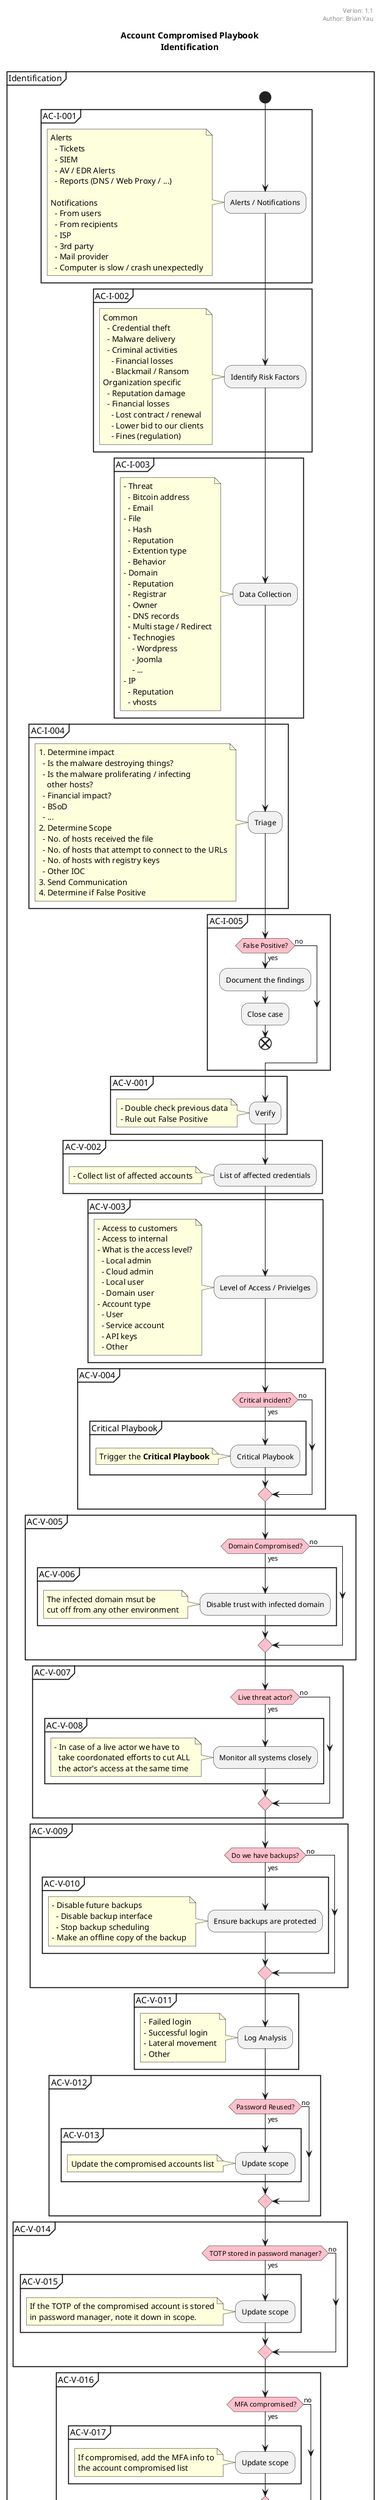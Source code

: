 @startuml "Account Compromised Playbook - Identification"
header Verion: 1.1\nAuthor: Brian Yau

title "Account Compromised Playbook\nIdentification\n"

partition "Identification" {

start

  group [AC-I-001]
    :Alerts / Notifications;
    note
      Alerts
        - Tickets
        - SIEM
        - AV / EDR Alerts
        - Reports (DNS / Web Proxy / ...)

      Notifications
        - From users
        - From recipients
        - ISP
        - 3rd party
        - Mail provider
        - Computer is slow / crash unexpectedly
    endnote
  endgroup

group [AC-I-002]
  :Identify Risk Factors;
  note
    Common
      - Credential theft
      - Malware delivery
      - Criminal activities
        - Financial losses
        - Blackmail / Ransom
    Organization specific
      - Reputation damage
      - Financial losses
        - Lost contract / renewal
        - Lower bid to our clients
        - Fines (regulation)
  endnote
endgroup

group [AC-I-003]
  :Data Collection;
  note
    - Threat
      - Bitcoin address
      - Email
    - File
      - Hash
      - Reputation
      - Extention type
      - Behavior
    - Domain
      - Reputation
      - Registrar
      - Owner
      - DNS records
      - Multi stage / Redirect
      - Technogies
        - Wordpress
        - Joomla
        - ... 
    - IP
      - Reputation
      - vhosts
  endnote
endgroup

group [AC-I-004]
  :Triage;
  note
    1. Determine impact
      - Is the malware destroying things?
      - Is the malware proliferating / infecting
        other hosts?
      - Financial impact?
      - BSoD
      - ...
    2. Determine Scope
      - No. of hosts received the file
      - No. of hosts that attempt to connect to the URLs
      - No. of hosts with registry keys
      - Other IOC
    3. Send Communication
    4. Determine if False Positive
  endnote
endgroup

group [AC-I-005]
  #pink:if (False Positive?) then (yes)
    :Document the findings;
    :Close case;
    end
  else (no)
  endif
endgroup

group [AC-V-001]
  :Verify;
  note
    - Double check previous data
    - Rule out False Positive
  endnote
endgroup

group [AC-V-002]
  :List of affected credentials;
  note
    - Collect list of affected accounts
  endnote
endgroup

group [AC-V-003]
  :Level of Access / Privielges;

  note
    - Access to customers
    - Access to internal
    - What is the access level?
      - Local admin
      - Cloud admin
      - Local user
      - Domain user
    - Account type
      - User
      - Service account
      - API keys
      - Other
  endnote
endgroup

group [AC-V-004]
  #pink:if (Critical incident?) then (yes)
    group Critical Playbook
      :Critical Playbook;
      note
        Trigger the **Critical Playbook**
      endnote
    endgroup
  else (no)
  endif
endgroup

group [AC-V-005]
  #pink:if (Domain Compromised?) then (yes)
    group [AC-V-006]
      :Disable trust with infected domain;
      note
        The infected domain msut be 
        cut off from any other environment
      endnote
    endgroup
  else (no)
  endif
endgroup

group [AC-V-007]
  #pink:if (Live threat actor?) then (yes)
    group [AC-V-008]
      :Monitor all systems closely;
      note
        - In case of a live actor we have to 
          take coordonated efforts to cut ALL 
          the actor's access at the same time
      endnote
    endgroup
  else (no)
  endif
endgroup

group [AC-V-009]
  #pink:if (Do we have backups?) then (yes)
    group [AC-V-010]
      :Ensure backups are protected;
      note
        - Disable future backups
          - Disable backup interface
          - Stop backup scheduling
        - Make an offline copy of the backup
      endnote
    endgroup
  else (no)
  endif
endgroup

group [AC-V-011]
  :Log Analysis;
  note
    - Failed login
    - Successful login
    - Lateral movement
    - Other
  endnote
endgroup

group [AC-V-012]
  #pink:if (Password Reused?) then (yes)
    group [AC-V-013]
      :Update scope;
      note
        Update the compromised accounts list
      endnote
    endgroup
  else (no)
  endif
endgroup

group [AC-V-014]
  #pink:if(TOTP stored in password manager?) then (yes)
    group [AC-V-015]
      :Update scope;
      note
        If the TOTP of the compromised account is stored
        in password manager, note it down in scope.
      endnote
    endgroup
  else (no)
  endif
endgroup

group [AC-V-016]
  #pink:if (MFA compromised?) then (yes)
    group [AC-V-017]
      :Update scope;
      note
        If compromised, add the MFA info to
        the account compromised list
      endnote
    endgroup
  else (no)
  endif
endgroup

group [AC-V-018]
  #pink:if (Data exfiltration?) then (yes)
    group "DLP playbook"
      :DLP playbook;
      note
        Trigger the DLP playbook
      endnote
    endgroup
  else (no)
  endif
endgroup

group [AC-V-019]
  #pink:if (All affected accounts and domain identified?) then (no)
    group [AC-V-020]
      :Update scope;
      note
        Update lists of affected:
          - Data
          - Endpoints
          - Company entities
          - Clients
      endnote
    endgroup

    group [AC-V-021]
      :Scope Validation;
      note
        - New signs of data encrypted
        - Search customers environment
        - Search endpoints for IOCs with EDR
        - Search firewall/proxy/DNS logs for IOCs
      endnote
      :Go back to [AC-I-001];
      end
    endgroup
  else (yes)
  endif
endgroup

group [AC-V-022]
  #pink:if (Do we need external help?) then (yes)
    group [AC-V-023]
      #pink:if (Do we need technical help?) then (yes)
        group [AC-V-024]
          :Contact IR professional services;
        endgroup
      else (no)
      endif
    endgroup

    group [AC-V-025]
      #pink:if (Do we need legal help?) then (yes)
        group [AC-V-026]
          :Contact Breach Coach;
        endgroup
      else (no)
      endif
    endgroup
  else (no)
  endif
endgroup

group [AC-V-027]
  :Root Cause Analysis;
  note
    - Phishing?
    - Vishing?
    - Vulnerability?
      - RCE / XSS / LFI ...
    - Remote Service
      - Weak password
      - Brute force
      - Vulnerability
    - Public facing services w/o MFA
  endnote
endgroup

group [AC-V-028]
  :Send Communication;
  note
    - Internal security teams
    - Affected clients
    - Any internal teams needs
      for remediation or conselling
  endnote
endgroup

}

partition "Containment & Eradication" {

}

@enduml